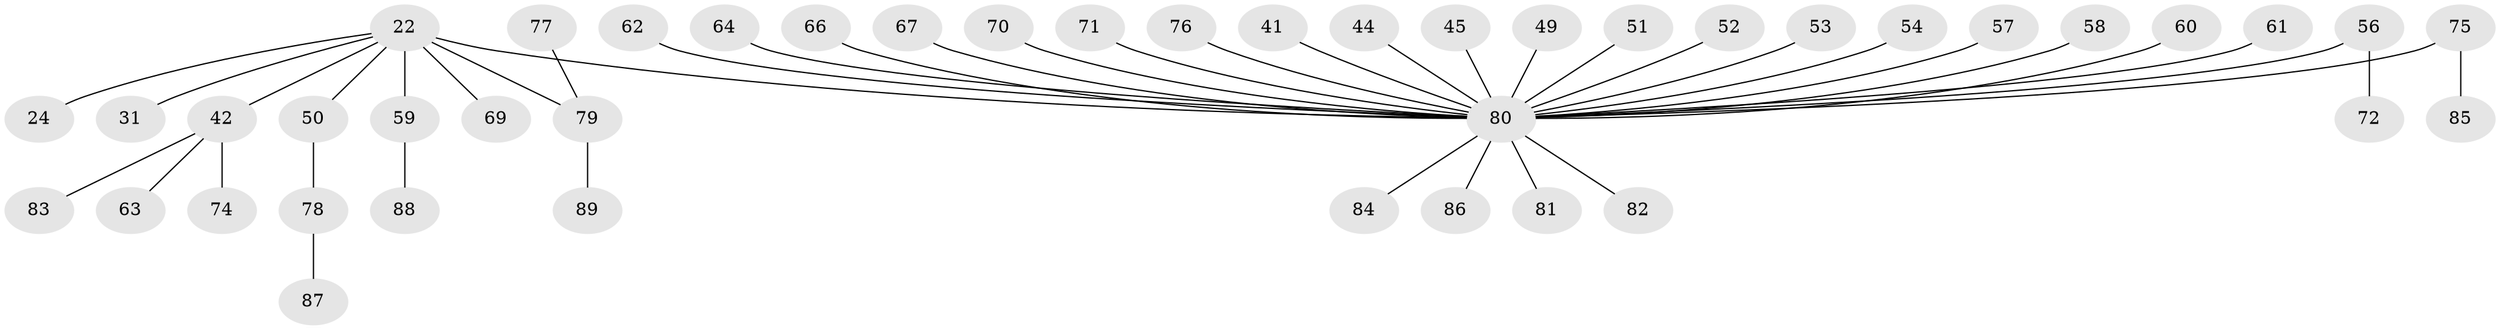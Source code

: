 // original degree distribution, {3: 0.1348314606741573, 6: 0.02247191011235955, 7: 0.011235955056179775, 2: 0.23595505617977527, 5: 0.033707865168539325, 4: 0.06741573033707865, 1: 0.4943820224719101}
// Generated by graph-tools (version 1.1) at 2025/45/03/04/25 21:45:35]
// undirected, 44 vertices, 43 edges
graph export_dot {
graph [start="1"]
  node [color=gray90,style=filled];
  22 [super="+15"];
  24;
  31;
  41;
  42 [super="+23"];
  44;
  45;
  49;
  50;
  51;
  52;
  53;
  54;
  56;
  57;
  58;
  59 [super="+55"];
  60;
  61;
  62;
  63;
  64 [super="+10"];
  66;
  67;
  69;
  70;
  71;
  72;
  74;
  75;
  76;
  77 [super="+40"];
  78;
  79 [super="+73"];
  80 [super="+3+7+43+8+29+13+48+16+28+68+33+34+35+37+65+38+39"];
  81;
  82;
  83;
  84;
  85;
  86;
  87;
  88;
  89;
  22 -- 59 [weight=2];
  22 -- 79 [weight=2];
  22 -- 69;
  22 -- 80;
  22 -- 50;
  22 -- 24;
  22 -- 31;
  22 -- 42;
  41 -- 80;
  42 -- 63;
  42 -- 83;
  42 -- 74;
  44 -- 80;
  45 -- 80;
  49 -- 80;
  50 -- 78;
  51 -- 80;
  52 -- 80;
  53 -- 80;
  54 -- 80;
  56 -- 72;
  56 -- 80;
  57 -- 80;
  58 -- 80;
  59 -- 88;
  60 -- 80;
  61 -- 80;
  62 -- 80;
  64 -- 80;
  66 -- 80;
  67 -- 80;
  70 -- 80;
  71 -- 80;
  75 -- 85;
  75 -- 80;
  76 -- 80;
  77 -- 79;
  78 -- 87;
  79 -- 89;
  80 -- 86;
  80 -- 81;
  80 -- 82;
  80 -- 84;
}
